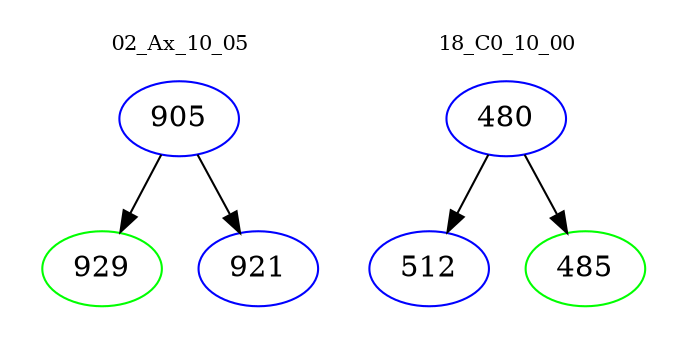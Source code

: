 digraph{
subgraph cluster_0 {
color = white
label = "02_Ax_10_05";
fontsize=10;
T0_905 [label="905", color="blue"]
T0_905 -> T0_929 [color="black"]
T0_929 [label="929", color="green"]
T0_905 -> T0_921 [color="black"]
T0_921 [label="921", color="blue"]
}
subgraph cluster_1 {
color = white
label = "18_C0_10_00";
fontsize=10;
T1_480 [label="480", color="blue"]
T1_480 -> T1_512 [color="black"]
T1_512 [label="512", color="blue"]
T1_480 -> T1_485 [color="black"]
T1_485 [label="485", color="green"]
}
}
